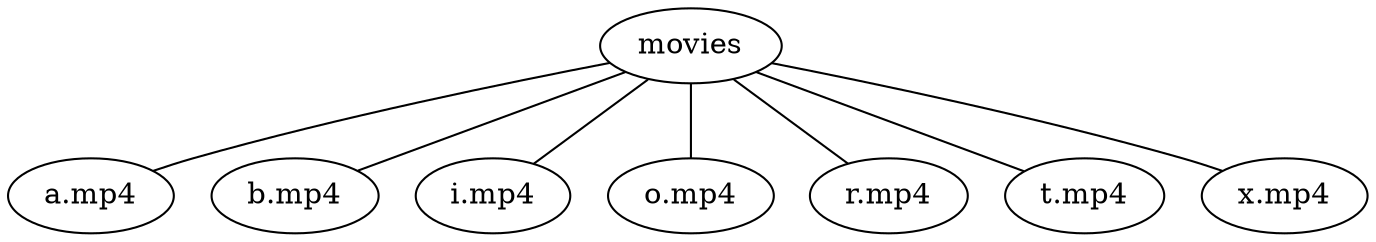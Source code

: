 graph G {
	filea [label="a.mp4"];
	fileb [label="b.mp4"];
	filei [label="i.mp4"];
	fileo [label="o.mp4"];
	filer [label="r.mp4"];
	filet [label="t.mp4"];
	filex [label="x.mp4"];
	movies -- filea;
	movies -- fileb;
	movies -- filei;
	movies -- fileo;
	movies -- filer;
	movies -- filet;
	movies -- filex;
}
